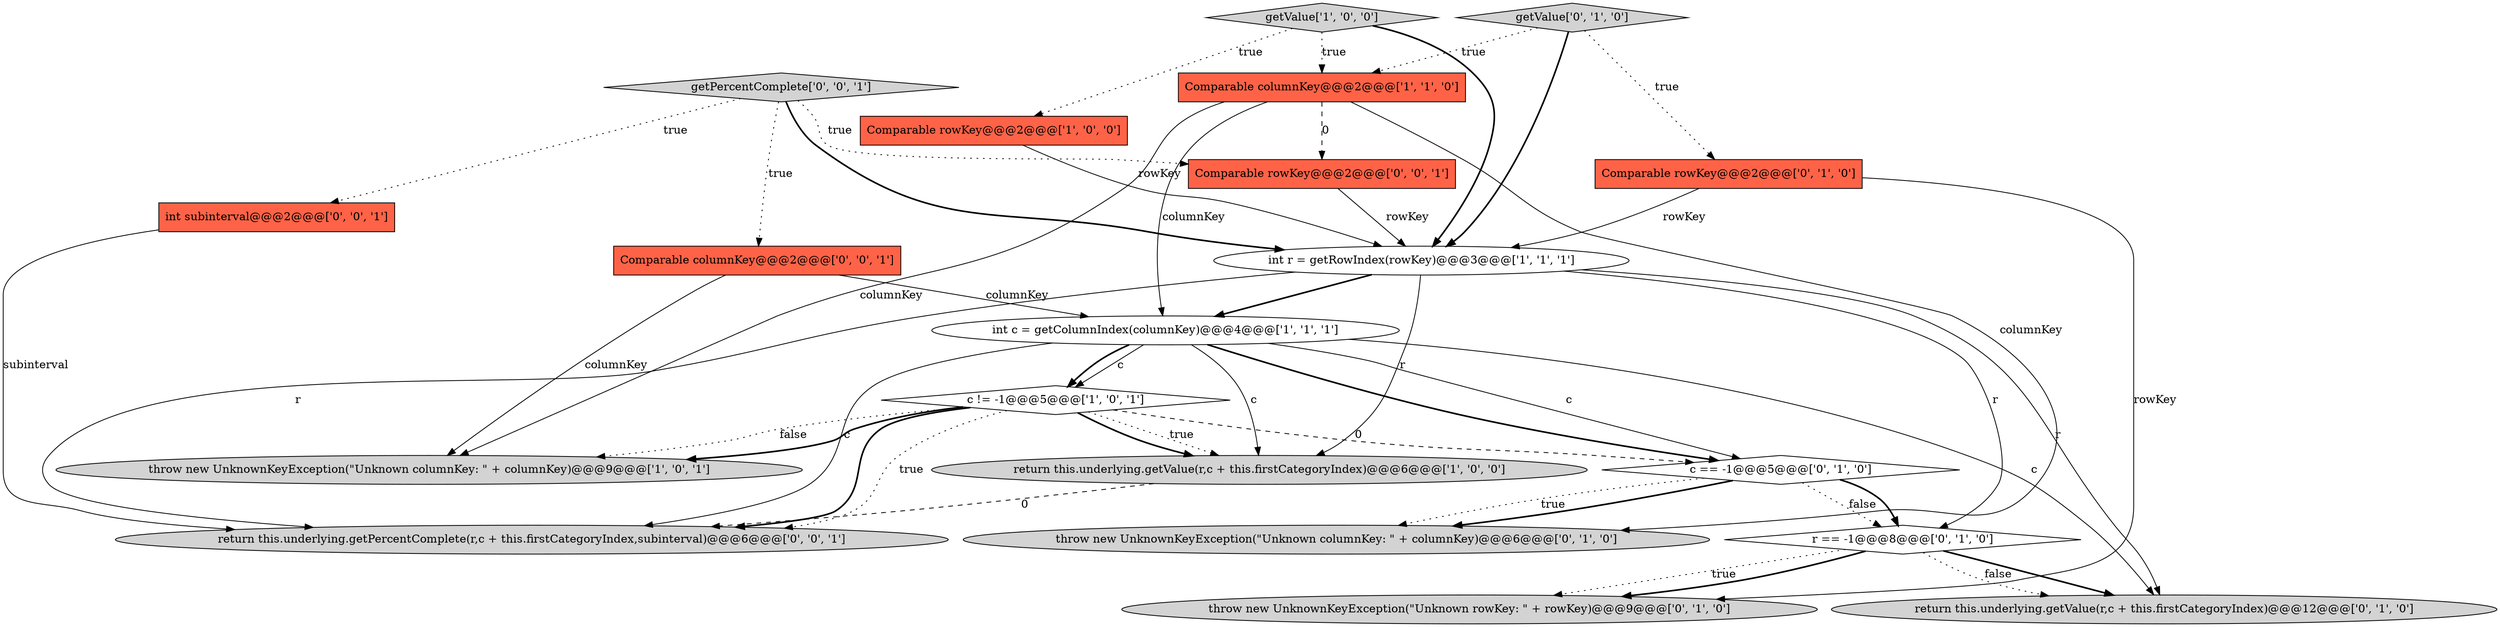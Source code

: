 digraph {
9 [style = filled, label = "c == -1@@@5@@@['0', '1', '0']", fillcolor = white, shape = diamond image = "AAA1AAABBB2BBB"];
16 [style = filled, label = "int subinterval@@@2@@@['0', '0', '1']", fillcolor = tomato, shape = box image = "AAA0AAABBB3BBB"];
12 [style = filled, label = "return this.underlying.getValue(r,c + this.firstCategoryIndex)@@@12@@@['0', '1', '0']", fillcolor = lightgray, shape = ellipse image = "AAA0AAABBB2BBB"];
5 [style = filled, label = "throw new UnknownKeyException(\"Unknown columnKey: \" + columnKey)@@@9@@@['1', '0', '1']", fillcolor = lightgray, shape = ellipse image = "AAA0AAABBB1BBB"];
6 [style = filled, label = "Comparable rowKey@@@2@@@['1', '0', '0']", fillcolor = tomato, shape = box image = "AAA0AAABBB1BBB"];
10 [style = filled, label = "throw new UnknownKeyException(\"Unknown columnKey: \" + columnKey)@@@6@@@['0', '1', '0']", fillcolor = lightgray, shape = ellipse image = "AAA0AAABBB2BBB"];
14 [style = filled, label = "getValue['0', '1', '0']", fillcolor = lightgray, shape = diamond image = "AAA0AAABBB2BBB"];
18 [style = filled, label = "getPercentComplete['0', '0', '1']", fillcolor = lightgray, shape = diamond image = "AAA0AAABBB3BBB"];
19 [style = filled, label = "return this.underlying.getPercentComplete(r,c + this.firstCategoryIndex,subinterval)@@@6@@@['0', '0', '1']", fillcolor = lightgray, shape = ellipse image = "AAA0AAABBB3BBB"];
13 [style = filled, label = "r == -1@@@8@@@['0', '1', '0']", fillcolor = white, shape = diamond image = "AAA1AAABBB2BBB"];
7 [style = filled, label = "Comparable columnKey@@@2@@@['1', '1', '0']", fillcolor = tomato, shape = box image = "AAA0AAABBB1BBB"];
15 [style = filled, label = "Comparable columnKey@@@2@@@['0', '0', '1']", fillcolor = tomato, shape = box image = "AAA0AAABBB3BBB"];
1 [style = filled, label = "getValue['1', '0', '0']", fillcolor = lightgray, shape = diamond image = "AAA0AAABBB1BBB"];
2 [style = filled, label = "c != -1@@@5@@@['1', '0', '1']", fillcolor = white, shape = diamond image = "AAA0AAABBB1BBB"];
3 [style = filled, label = "return this.underlying.getValue(r,c + this.firstCategoryIndex)@@@6@@@['1', '0', '0']", fillcolor = lightgray, shape = ellipse image = "AAA0AAABBB1BBB"];
0 [style = filled, label = "int r = getRowIndex(rowKey)@@@3@@@['1', '1', '1']", fillcolor = white, shape = ellipse image = "AAA0AAABBB1BBB"];
11 [style = filled, label = "throw new UnknownKeyException(\"Unknown rowKey: \" + rowKey)@@@9@@@['0', '1', '0']", fillcolor = lightgray, shape = ellipse image = "AAA1AAABBB2BBB"];
17 [style = filled, label = "Comparable rowKey@@@2@@@['0', '0', '1']", fillcolor = tomato, shape = box image = "AAA0AAABBB3BBB"];
8 [style = filled, label = "Comparable rowKey@@@2@@@['0', '1', '0']", fillcolor = tomato, shape = box image = "AAA0AAABBB2BBB"];
4 [style = filled, label = "int c = getColumnIndex(columnKey)@@@4@@@['1', '1', '1']", fillcolor = white, shape = ellipse image = "AAA0AAABBB1BBB"];
3->19 [style = dashed, label="0"];
4->19 [style = solid, label="c"];
18->15 [style = dotted, label="true"];
2->3 [style = dotted, label="true"];
0->4 [style = bold, label=""];
7->4 [style = solid, label="columnKey"];
9->13 [style = dotted, label="false"];
16->19 [style = solid, label="subinterval"];
6->0 [style = solid, label="rowKey"];
4->9 [style = solid, label="c"];
2->5 [style = bold, label=""];
1->7 [style = dotted, label="true"];
9->13 [style = bold, label=""];
13->11 [style = dotted, label="true"];
0->12 [style = solid, label="r"];
14->8 [style = dotted, label="true"];
2->9 [style = dashed, label="0"];
8->0 [style = solid, label="rowKey"];
14->0 [style = bold, label=""];
4->2 [style = solid, label="c"];
0->19 [style = solid, label="r"];
14->7 [style = dotted, label="true"];
1->6 [style = dotted, label="true"];
13->12 [style = dotted, label="false"];
9->10 [style = dotted, label="true"];
4->2 [style = bold, label=""];
2->3 [style = bold, label=""];
7->5 [style = solid, label="columnKey"];
18->16 [style = dotted, label="true"];
7->17 [style = dashed, label="0"];
4->3 [style = solid, label="c"];
13->12 [style = bold, label=""];
13->11 [style = bold, label=""];
2->19 [style = bold, label=""];
18->17 [style = dotted, label="true"];
8->11 [style = solid, label="rowKey"];
15->4 [style = solid, label="columnKey"];
4->9 [style = bold, label=""];
2->5 [style = dotted, label="false"];
0->13 [style = solid, label="r"];
4->12 [style = solid, label="c"];
7->10 [style = solid, label="columnKey"];
18->0 [style = bold, label=""];
2->19 [style = dotted, label="true"];
17->0 [style = solid, label="rowKey"];
15->5 [style = solid, label="columnKey"];
0->3 [style = solid, label="r"];
9->10 [style = bold, label=""];
1->0 [style = bold, label=""];
}
